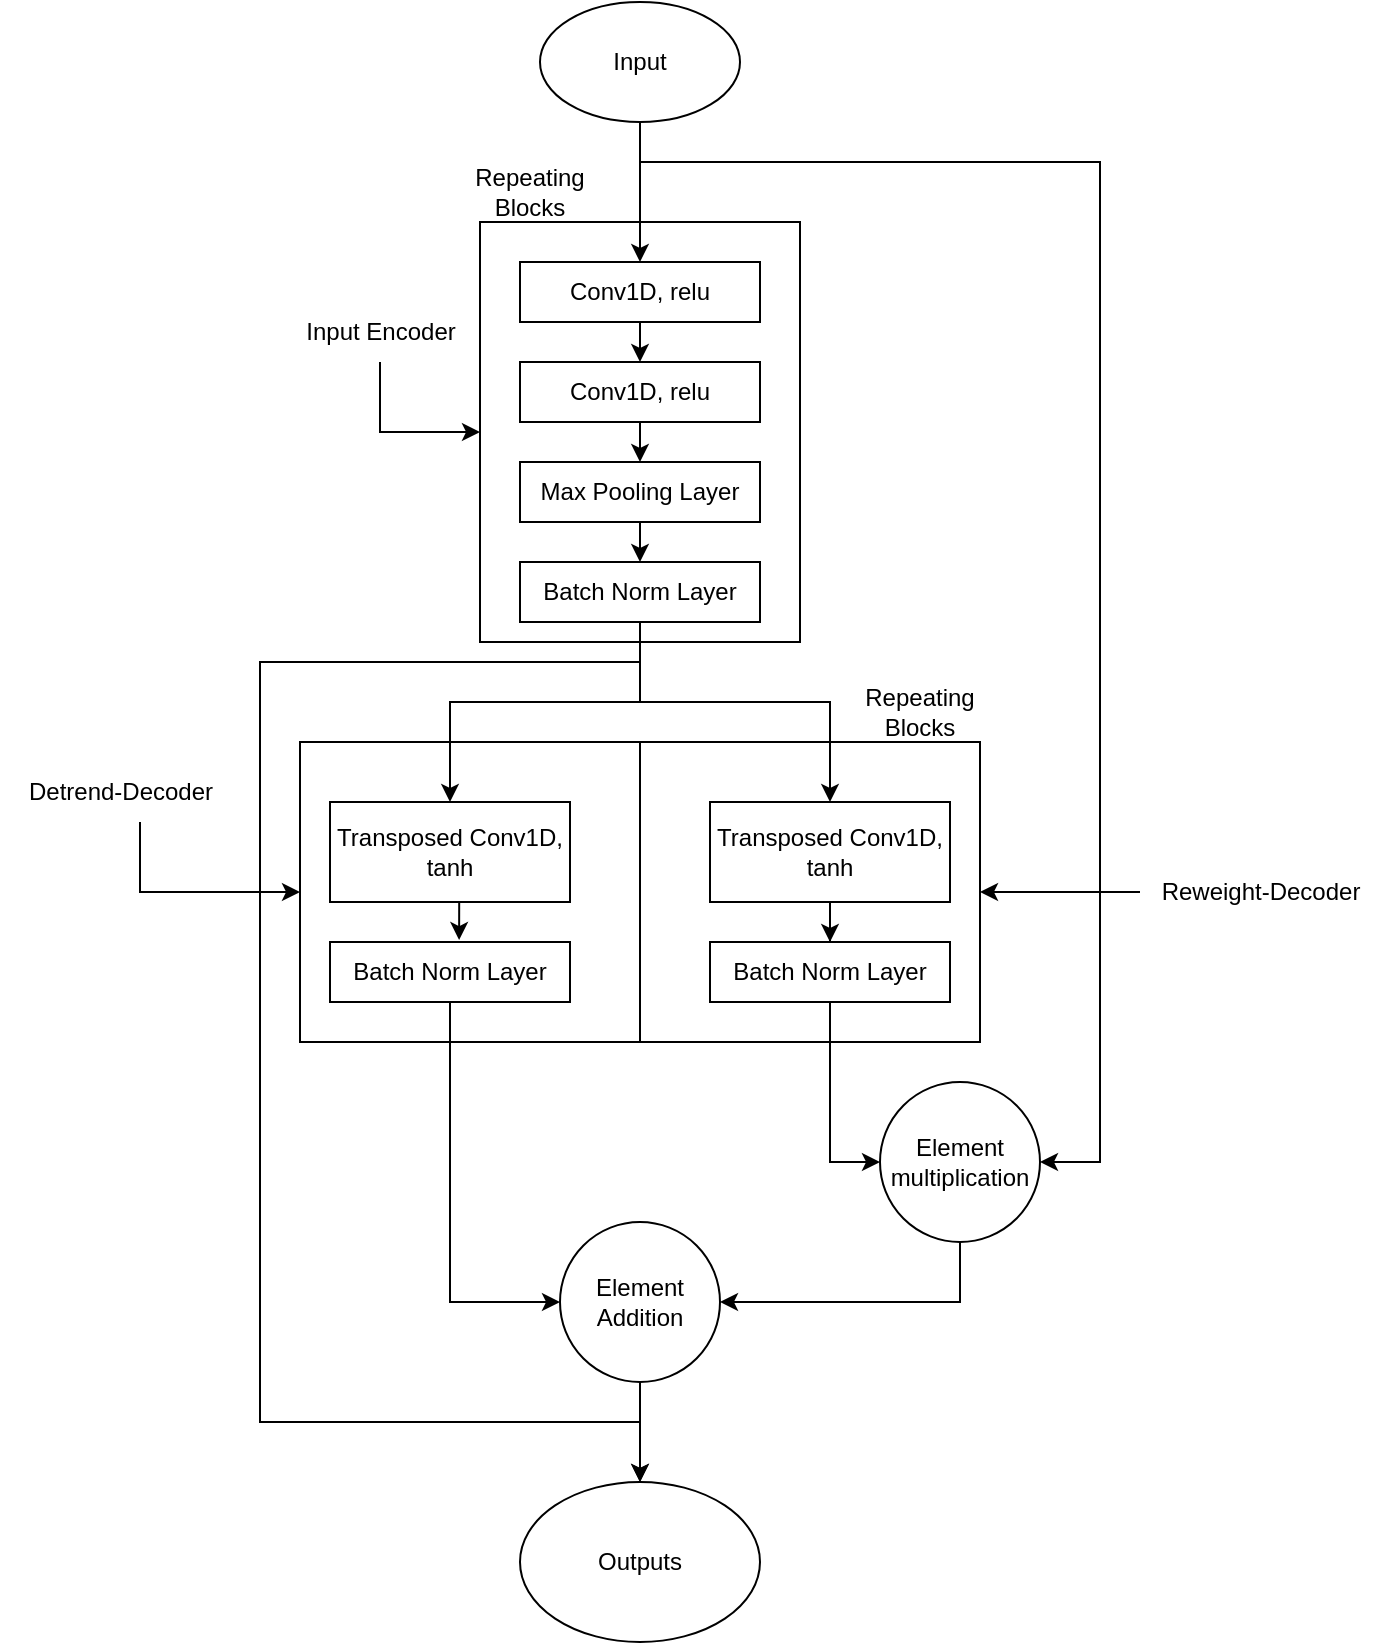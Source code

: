 <mxfile version="20.6.0" type="device"><diagram id="jW9Gw40NF_8DKSkPJpkj" name="Page-1"><mxGraphModel dx="1158" dy="1137" grid="1" gridSize="10" guides="1" tooltips="1" connect="1" arrows="1" fold="1" page="1" pageScale="1" pageWidth="850" pageHeight="1100" math="0" shadow="0"><root><mxCell id="0"/><mxCell id="1" parent="0"/><mxCell id="L0biOJr5DsiMiY9zY9Z5-3" style="edgeStyle=orthogonalEdgeStyle;rounded=0;orthogonalLoop=1;jettySize=auto;html=1;exitX=0.5;exitY=1;exitDx=0;exitDy=0;entryX=0.5;entryY=0;entryDx=0;entryDy=0;" parent="1" source="L0biOJr5DsiMiY9zY9Z5-1" target="L0biOJr5DsiMiY9zY9Z5-2" edge="1"><mxGeometry relative="1" as="geometry"/></mxCell><mxCell id="i3F8fmulksTvUErpnrvE-24" style="edgeStyle=orthogonalEdgeStyle;rounded=0;orthogonalLoop=1;jettySize=auto;html=1;exitX=0.5;exitY=1;exitDx=0;exitDy=0;entryX=1;entryY=0.5;entryDx=0;entryDy=0;" parent="1" source="L0biOJr5DsiMiY9zY9Z5-1" target="i3F8fmulksTvUErpnrvE-8" edge="1"><mxGeometry relative="1" as="geometry"><Array as="points"><mxPoint x="330" y="160"/><mxPoint x="560" y="160"/><mxPoint x="560" y="660"/></Array></mxGeometry></mxCell><mxCell id="L0biOJr5DsiMiY9zY9Z5-1" value="Input" style="ellipse;whiteSpace=wrap;html=1;" parent="1" vertex="1"><mxGeometry x="280" y="80" width="100" height="60" as="geometry"/></mxCell><mxCell id="EJ4WbR5WMHNqQKE8ulVT-1" style="edgeStyle=orthogonalEdgeStyle;rounded=0;orthogonalLoop=1;jettySize=auto;html=1;exitX=0.5;exitY=1;exitDx=0;exitDy=0;entryX=0.5;entryY=0;entryDx=0;entryDy=0;" parent="1" source="L0biOJr5DsiMiY9zY9Z5-2" target="L0biOJr5DsiMiY9zY9Z5-4" edge="1"><mxGeometry relative="1" as="geometry"/></mxCell><mxCell id="L0biOJr5DsiMiY9zY9Z5-2" value="Conv1D, relu" style="rounded=0;whiteSpace=wrap;html=1;" parent="1" vertex="1"><mxGeometry x="270" y="210" width="120" height="30" as="geometry"/></mxCell><mxCell id="EJ4WbR5WMHNqQKE8ulVT-5" style="edgeStyle=orthogonalEdgeStyle;rounded=0;orthogonalLoop=1;jettySize=auto;html=1;exitX=0.5;exitY=1;exitDx=0;exitDy=0;entryX=0.5;entryY=0;entryDx=0;entryDy=0;fontSize=12;" parent="1" source="L0biOJr5DsiMiY9zY9Z5-4" target="EJ4WbR5WMHNqQKE8ulVT-4" edge="1"><mxGeometry relative="1" as="geometry"/></mxCell><mxCell id="L0biOJr5DsiMiY9zY9Z5-4" value="Conv1D, relu" style="rounded=0;whiteSpace=wrap;html=1;" parent="1" vertex="1"><mxGeometry x="270" y="260" width="120" height="30" as="geometry"/></mxCell><mxCell id="EJ4WbR5WMHNqQKE8ulVT-7" style="edgeStyle=orthogonalEdgeStyle;rounded=0;orthogonalLoop=1;jettySize=auto;html=1;exitX=0.5;exitY=1;exitDx=0;exitDy=0;entryX=0.5;entryY=0;entryDx=0;entryDy=0;fontSize=12;" parent="1" source="EJ4WbR5WMHNqQKE8ulVT-4" target="EJ4WbR5WMHNqQKE8ulVT-6" edge="1"><mxGeometry relative="1" as="geometry"/></mxCell><mxCell id="EJ4WbR5WMHNqQKE8ulVT-4" value="Max Pooling Layer" style="rounded=0;whiteSpace=wrap;html=1;fontSize=12;" parent="1" vertex="1"><mxGeometry x="270" y="310" width="120" height="30" as="geometry"/></mxCell><mxCell id="EJ4WbR5WMHNqQKE8ulVT-19" style="edgeStyle=orthogonalEdgeStyle;rounded=0;orthogonalLoop=1;jettySize=auto;html=1;exitX=0.5;exitY=1;exitDx=0;exitDy=0;fontSize=12;" parent="1" source="EJ4WbR5WMHNqQKE8ulVT-6" target="EJ4WbR5WMHNqQKE8ulVT-18" edge="1"><mxGeometry relative="1" as="geometry"><Array as="points"><mxPoint x="330" y="430"/><mxPoint x="235" y="430"/></Array></mxGeometry></mxCell><mxCell id="i3F8fmulksTvUErpnrvE-2" style="edgeStyle=orthogonalEdgeStyle;rounded=0;orthogonalLoop=1;jettySize=auto;html=1;exitX=0.5;exitY=1;exitDx=0;exitDy=0;" parent="1" source="EJ4WbR5WMHNqQKE8ulVT-6" target="i3F8fmulksTvUErpnrvE-1" edge="1"><mxGeometry relative="1" as="geometry"><Array as="points"><mxPoint x="330" y="430"/><mxPoint x="425" y="430"/></Array></mxGeometry></mxCell><mxCell id="kVPhuUNQzlmePS05HVAB-17" style="edgeStyle=orthogonalEdgeStyle;rounded=0;orthogonalLoop=1;jettySize=auto;html=1;exitX=0.5;exitY=1;exitDx=0;exitDy=0;" edge="1" parent="1" source="EJ4WbR5WMHNqQKE8ulVT-6" target="kVPhuUNQzlmePS05HVAB-15"><mxGeometry relative="1" as="geometry"><Array as="points"><mxPoint x="330" y="410"/><mxPoint x="140" y="410"/><mxPoint x="140" y="790"/><mxPoint x="330" y="790"/></Array></mxGeometry></mxCell><mxCell id="EJ4WbR5WMHNqQKE8ulVT-6" value="Batch Norm Layer" style="rounded=0;whiteSpace=wrap;html=1;fontSize=12;" parent="1" vertex="1"><mxGeometry x="270" y="360" width="120" height="30" as="geometry"/></mxCell><mxCell id="EJ4WbR5WMHNqQKE8ulVT-15" value="" style="rounded=0;whiteSpace=wrap;html=1;labelBackgroundColor=none;fontSize=12;fillColor=none;" parent="1" vertex="1"><mxGeometry x="250" y="190" width="160" height="210" as="geometry"/></mxCell><mxCell id="EJ4WbR5WMHNqQKE8ulVT-17" value="Repeating Blocks" style="text;html=1;strokeColor=none;fillColor=none;align=center;verticalAlign=middle;whiteSpace=wrap;rounded=0;labelBackgroundColor=none;fontSize=12;" parent="1" vertex="1"><mxGeometry x="230" y="160" width="90" height="30" as="geometry"/></mxCell><mxCell id="i3F8fmulksTvUErpnrvE-7" style="edgeStyle=orthogonalEdgeStyle;rounded=0;orthogonalLoop=1;jettySize=auto;html=1;exitX=0.5;exitY=1;exitDx=0;exitDy=0;entryX=0.538;entryY=-0.033;entryDx=0;entryDy=0;entryPerimeter=0;" parent="1" source="EJ4WbR5WMHNqQKE8ulVT-18" target="i3F8fmulksTvUErpnrvE-4" edge="1"><mxGeometry relative="1" as="geometry"/></mxCell><mxCell id="EJ4WbR5WMHNqQKE8ulVT-18" value="Transposed Conv1D, tanh" style="rounded=0;whiteSpace=wrap;html=1;labelBackgroundColor=none;fontSize=12;fillColor=default;" parent="1" vertex="1"><mxGeometry x="175" y="480" width="120" height="50" as="geometry"/></mxCell><mxCell id="i3F8fmulksTvUErpnrvE-6" style="edgeStyle=orthogonalEdgeStyle;rounded=0;orthogonalLoop=1;jettySize=auto;html=1;exitX=0.5;exitY=1;exitDx=0;exitDy=0;" parent="1" source="i3F8fmulksTvUErpnrvE-1" target="i3F8fmulksTvUErpnrvE-5" edge="1"><mxGeometry relative="1" as="geometry"/></mxCell><mxCell id="i3F8fmulksTvUErpnrvE-1" value="Transposed Conv1D, tanh" style="rounded=0;whiteSpace=wrap;html=1;labelBackgroundColor=none;fontSize=12;fillColor=default;" parent="1" vertex="1"><mxGeometry x="365" y="480" width="120" height="50" as="geometry"/></mxCell><mxCell id="kVPhuUNQzlmePS05HVAB-3" style="edgeStyle=orthogonalEdgeStyle;rounded=0;orthogonalLoop=1;jettySize=auto;html=1;exitX=0.5;exitY=1;exitDx=0;exitDy=0;entryX=0;entryY=0.5;entryDx=0;entryDy=0;" edge="1" parent="1" source="i3F8fmulksTvUErpnrvE-4" target="kVPhuUNQzlmePS05HVAB-1"><mxGeometry relative="1" as="geometry"/></mxCell><mxCell id="i3F8fmulksTvUErpnrvE-4" value="Batch Norm Layer" style="rounded=0;whiteSpace=wrap;html=1;fontSize=12;" parent="1" vertex="1"><mxGeometry x="175" y="550" width="120" height="30" as="geometry"/></mxCell><mxCell id="i3F8fmulksTvUErpnrvE-27" style="edgeStyle=orthogonalEdgeStyle;rounded=0;orthogonalLoop=1;jettySize=auto;html=1;exitX=0.5;exitY=1;exitDx=0;exitDy=0;entryX=0;entryY=0.5;entryDx=0;entryDy=0;" parent="1" source="i3F8fmulksTvUErpnrvE-5" target="i3F8fmulksTvUErpnrvE-8" edge="1"><mxGeometry relative="1" as="geometry"/></mxCell><mxCell id="i3F8fmulksTvUErpnrvE-5" value="Batch Norm Layer" style="rounded=0;whiteSpace=wrap;html=1;fontSize=12;" parent="1" vertex="1"><mxGeometry x="365" y="550" width="120" height="30" as="geometry"/></mxCell><mxCell id="kVPhuUNQzlmePS05HVAB-2" style="edgeStyle=orthogonalEdgeStyle;rounded=0;orthogonalLoop=1;jettySize=auto;html=1;exitX=0.5;exitY=1;exitDx=0;exitDy=0;entryX=1;entryY=0.5;entryDx=0;entryDy=0;" edge="1" parent="1" source="i3F8fmulksTvUErpnrvE-8" target="kVPhuUNQzlmePS05HVAB-1"><mxGeometry relative="1" as="geometry"/></mxCell><mxCell id="i3F8fmulksTvUErpnrvE-8" value="Element multiplication" style="ellipse;whiteSpace=wrap;html=1;aspect=fixed;" parent="1" vertex="1"><mxGeometry x="450" y="620" width="80" height="80" as="geometry"/></mxCell><mxCell id="i3F8fmulksTvUErpnrvE-25" value="" style="rounded=0;whiteSpace=wrap;html=1;labelBackgroundColor=none;fontSize=12;fillColor=none;" parent="1" vertex="1"><mxGeometry x="160" y="450" width="340" height="150" as="geometry"/></mxCell><mxCell id="kVPhuUNQzlmePS05HVAB-16" style="edgeStyle=orthogonalEdgeStyle;rounded=0;orthogonalLoop=1;jettySize=auto;html=1;exitX=0.5;exitY=1;exitDx=0;exitDy=0;" edge="1" parent="1" source="kVPhuUNQzlmePS05HVAB-1" target="kVPhuUNQzlmePS05HVAB-15"><mxGeometry relative="1" as="geometry"/></mxCell><mxCell id="kVPhuUNQzlmePS05HVAB-1" value="Element Addition" style="ellipse;whiteSpace=wrap;html=1;aspect=fixed;" vertex="1" parent="1"><mxGeometry x="290" y="690" width="80" height="80" as="geometry"/></mxCell><mxCell id="kVPhuUNQzlmePS05HVAB-4" value="Repeating Blocks" style="text;html=1;strokeColor=none;fillColor=none;align=center;verticalAlign=middle;whiteSpace=wrap;rounded=0;labelBackgroundColor=none;fontSize=12;" vertex="1" parent="1"><mxGeometry x="425" y="420" width="90" height="30" as="geometry"/></mxCell><mxCell id="kVPhuUNQzlmePS05HVAB-8" style="edgeStyle=orthogonalEdgeStyle;rounded=0;orthogonalLoop=1;jettySize=auto;html=1;entryX=0;entryY=0.5;entryDx=0;entryDy=0;" edge="1" parent="1" source="kVPhuUNQzlmePS05HVAB-6" target="EJ4WbR5WMHNqQKE8ulVT-15"><mxGeometry relative="1" as="geometry"><Array as="points"><mxPoint x="200" y="295"/></Array></mxGeometry></mxCell><mxCell id="kVPhuUNQzlmePS05HVAB-6" value="Input Encoder" style="text;html=1;align=center;verticalAlign=middle;resizable=0;points=[];autosize=1;strokeColor=none;fillColor=none;" vertex="1" parent="1"><mxGeometry x="150" y="230" width="100" height="30" as="geometry"/></mxCell><mxCell id="kVPhuUNQzlmePS05HVAB-9" value="" style="rounded=0;whiteSpace=wrap;html=1;labelBackgroundColor=none;fontSize=12;fillColor=none;" vertex="1" parent="1"><mxGeometry x="160" y="450" width="170" height="150" as="geometry"/></mxCell><mxCell id="kVPhuUNQzlmePS05HVAB-12" style="edgeStyle=orthogonalEdgeStyle;rounded=0;orthogonalLoop=1;jettySize=auto;html=1;entryX=0;entryY=0.5;entryDx=0;entryDy=0;" edge="1" parent="1" source="kVPhuUNQzlmePS05HVAB-10" target="kVPhuUNQzlmePS05HVAB-9"><mxGeometry relative="1" as="geometry"><Array as="points"><mxPoint x="80" y="525"/></Array></mxGeometry></mxCell><mxCell id="kVPhuUNQzlmePS05HVAB-10" value="Detrend-Decoder" style="text;html=1;align=center;verticalAlign=middle;resizable=0;points=[];autosize=1;strokeColor=none;fillColor=none;" vertex="1" parent="1"><mxGeometry x="10" y="460" width="120" height="30" as="geometry"/></mxCell><mxCell id="kVPhuUNQzlmePS05HVAB-14" style="edgeStyle=orthogonalEdgeStyle;rounded=0;orthogonalLoop=1;jettySize=auto;html=1;entryX=1;entryY=0.5;entryDx=0;entryDy=0;" edge="1" parent="1" source="kVPhuUNQzlmePS05HVAB-13" target="i3F8fmulksTvUErpnrvE-25"><mxGeometry relative="1" as="geometry"><Array as="points"><mxPoint x="610" y="525"/></Array></mxGeometry></mxCell><mxCell id="kVPhuUNQzlmePS05HVAB-13" value="Reweight-Decoder" style="text;html=1;align=center;verticalAlign=middle;resizable=0;points=[];autosize=1;strokeColor=none;fillColor=none;" vertex="1" parent="1"><mxGeometry x="580" y="510" width="120" height="30" as="geometry"/></mxCell><mxCell id="kVPhuUNQzlmePS05HVAB-15" value="Outputs" style="ellipse;whiteSpace=wrap;html=1;" vertex="1" parent="1"><mxGeometry x="270" y="820" width="120" height="80" as="geometry"/></mxCell></root></mxGraphModel></diagram></mxfile>